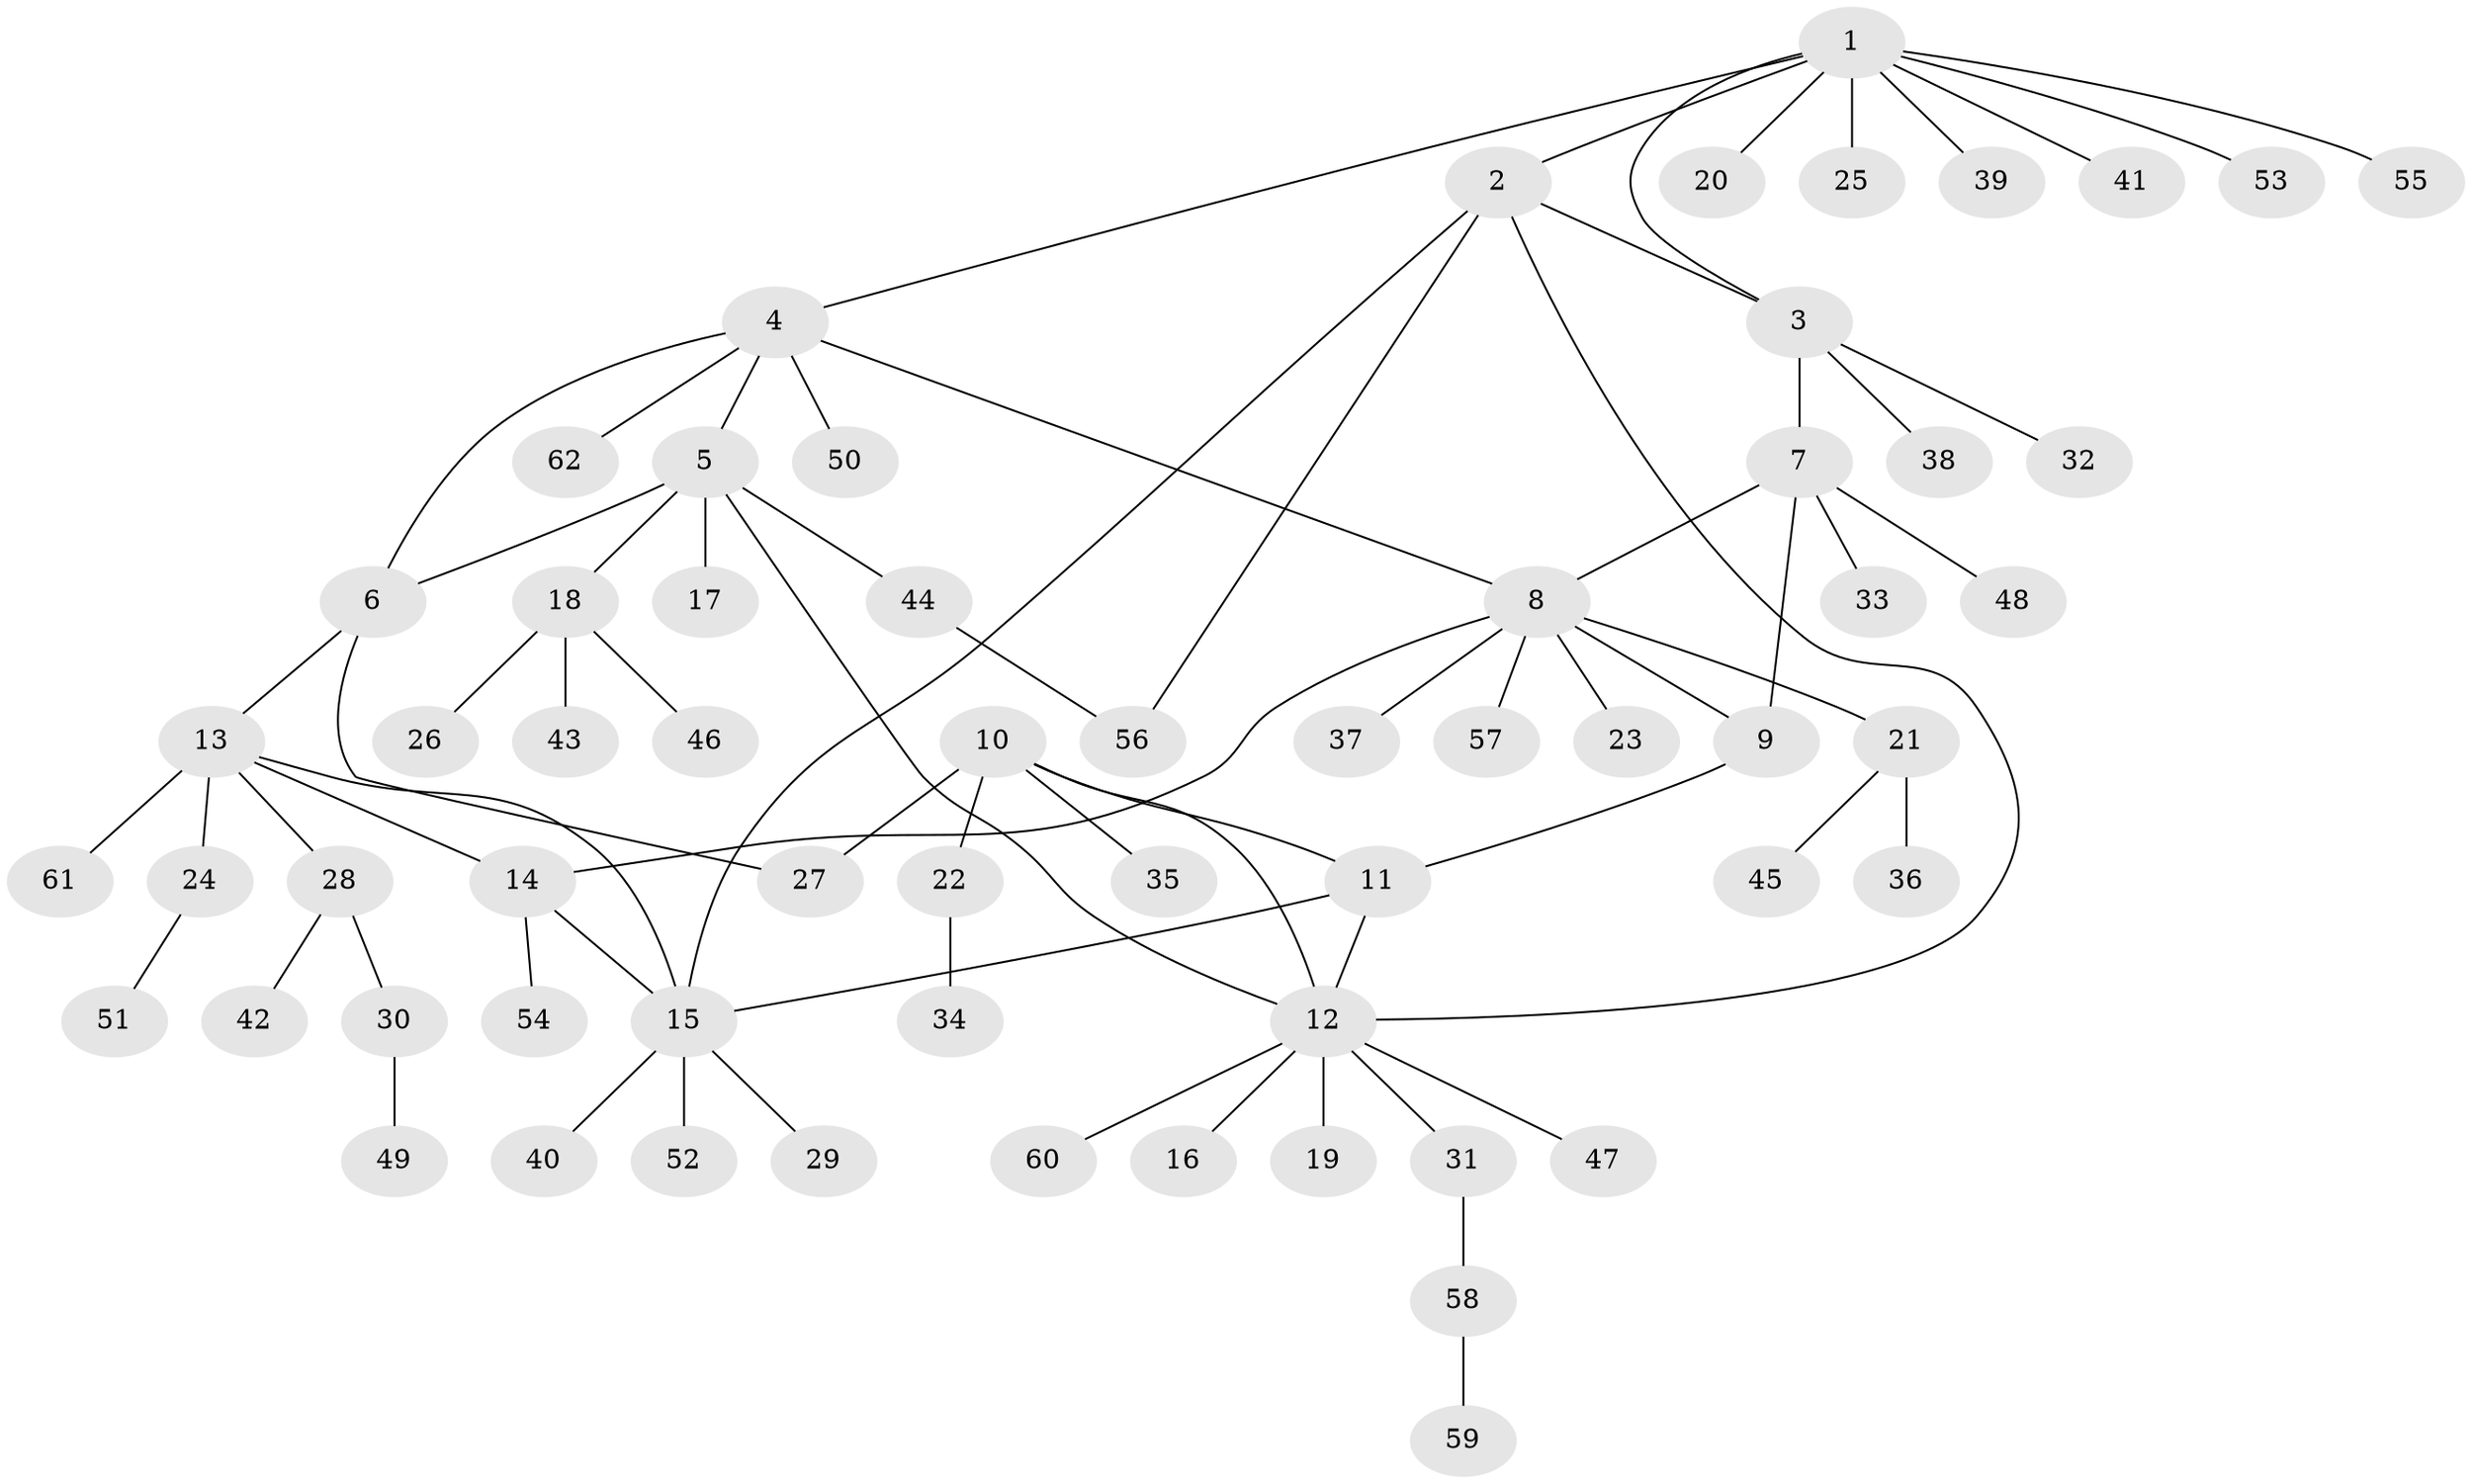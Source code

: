 // coarse degree distribution, {5: 0.12903225806451613, 6: 0.03225806451612903, 1: 0.7419354838709677, 2: 0.03225806451612903, 10: 0.03225806451612903, 9: 0.03225806451612903}
// Generated by graph-tools (version 1.1) at 2025/58/03/04/25 21:58:34]
// undirected, 62 vertices, 74 edges
graph export_dot {
graph [start="1"]
  node [color=gray90,style=filled];
  1;
  2;
  3;
  4;
  5;
  6;
  7;
  8;
  9;
  10;
  11;
  12;
  13;
  14;
  15;
  16;
  17;
  18;
  19;
  20;
  21;
  22;
  23;
  24;
  25;
  26;
  27;
  28;
  29;
  30;
  31;
  32;
  33;
  34;
  35;
  36;
  37;
  38;
  39;
  40;
  41;
  42;
  43;
  44;
  45;
  46;
  47;
  48;
  49;
  50;
  51;
  52;
  53;
  54;
  55;
  56;
  57;
  58;
  59;
  60;
  61;
  62;
  1 -- 2;
  1 -- 3;
  1 -- 4;
  1 -- 20;
  1 -- 25;
  1 -- 39;
  1 -- 41;
  1 -- 53;
  1 -- 55;
  2 -- 3;
  2 -- 12;
  2 -- 15;
  2 -- 56;
  3 -- 7;
  3 -- 32;
  3 -- 38;
  4 -- 5;
  4 -- 6;
  4 -- 8;
  4 -- 50;
  4 -- 62;
  5 -- 6;
  5 -- 12;
  5 -- 17;
  5 -- 18;
  5 -- 44;
  6 -- 13;
  6 -- 27;
  7 -- 8;
  7 -- 9;
  7 -- 33;
  7 -- 48;
  8 -- 9;
  8 -- 14;
  8 -- 21;
  8 -- 23;
  8 -- 37;
  8 -- 57;
  9 -- 11;
  10 -- 11;
  10 -- 12;
  10 -- 22;
  10 -- 27;
  10 -- 35;
  11 -- 12;
  11 -- 15;
  12 -- 16;
  12 -- 19;
  12 -- 31;
  12 -- 47;
  12 -- 60;
  13 -- 14;
  13 -- 15;
  13 -- 24;
  13 -- 28;
  13 -- 61;
  14 -- 15;
  14 -- 54;
  15 -- 29;
  15 -- 40;
  15 -- 52;
  18 -- 26;
  18 -- 43;
  18 -- 46;
  21 -- 36;
  21 -- 45;
  22 -- 34;
  24 -- 51;
  28 -- 30;
  28 -- 42;
  30 -- 49;
  31 -- 58;
  44 -- 56;
  58 -- 59;
}
